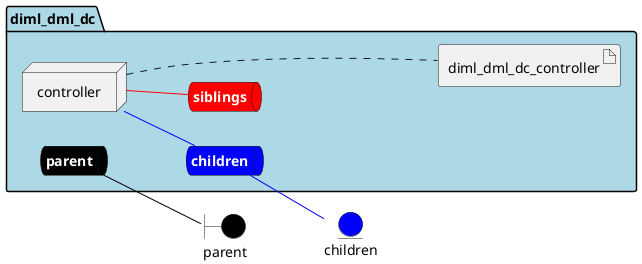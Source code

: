 @startuml

left to right direction


boundary parent #black


entity children #blue




package "diml_dml_dc" #lightblue {
    queue parentnet #black [
            <b><color:white>parent</color></b>
    ]
    
    parentnet -[#black]- parent
    
    queue childrennet #blue [
            <b><color:white>children</color></b>
    ]
    
    childrennet -[#blue]- children
    
    queue siblingsnet #red [
            <b><color:white>siblings</color></b>
    ]
    

node "controller" as controllerService


        artifact "diml_dml_dc_controller" as diml_dml_dc_controllerimage
    
}

controllerService -[#blue]- childrennet

controllerService -[#red]- siblingsnet
controllerService .... diml_dml_dc_controllerimage


@enduml
